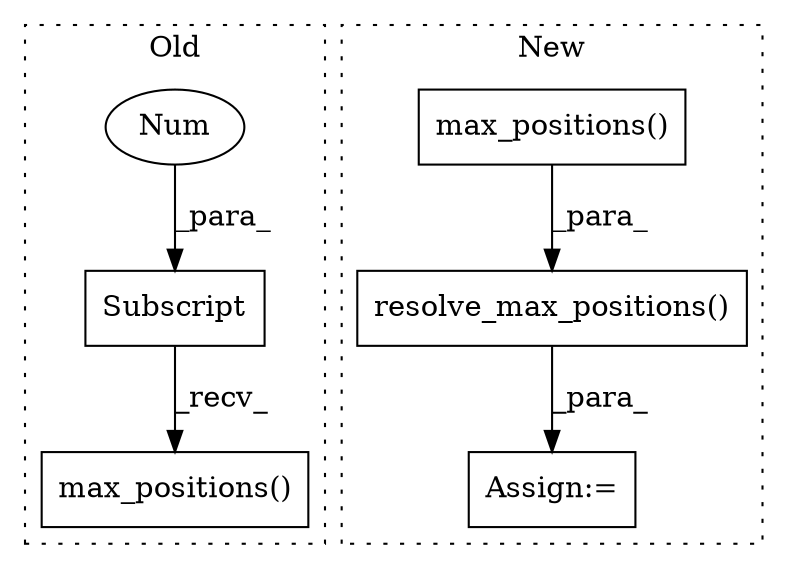 digraph G {
subgraph cluster0 {
1 [label="Subscript" a="63" s="5535,0" l="9,0" shape="box"];
4 [label="Num" a="76" s="5542" l="1" shape="ellipse"];
5 [label="max_positions()" a="75" s="5535" l="25" shape="box"];
label = "Old";
style="dotted";
}
subgraph cluster1 {
2 [label="max_positions()" a="75" s="5267" l="20" shape="box"];
3 [label="resolve_max_positions()" a="75" s="5230,5298" l="37,49" shape="box"];
6 [label="Assign:=" a="68" s="5227" l="3" shape="box"];
label = "New";
style="dotted";
}
1 -> 5 [label="_recv_"];
2 -> 3 [label="_para_"];
3 -> 6 [label="_para_"];
4 -> 1 [label="_para_"];
}